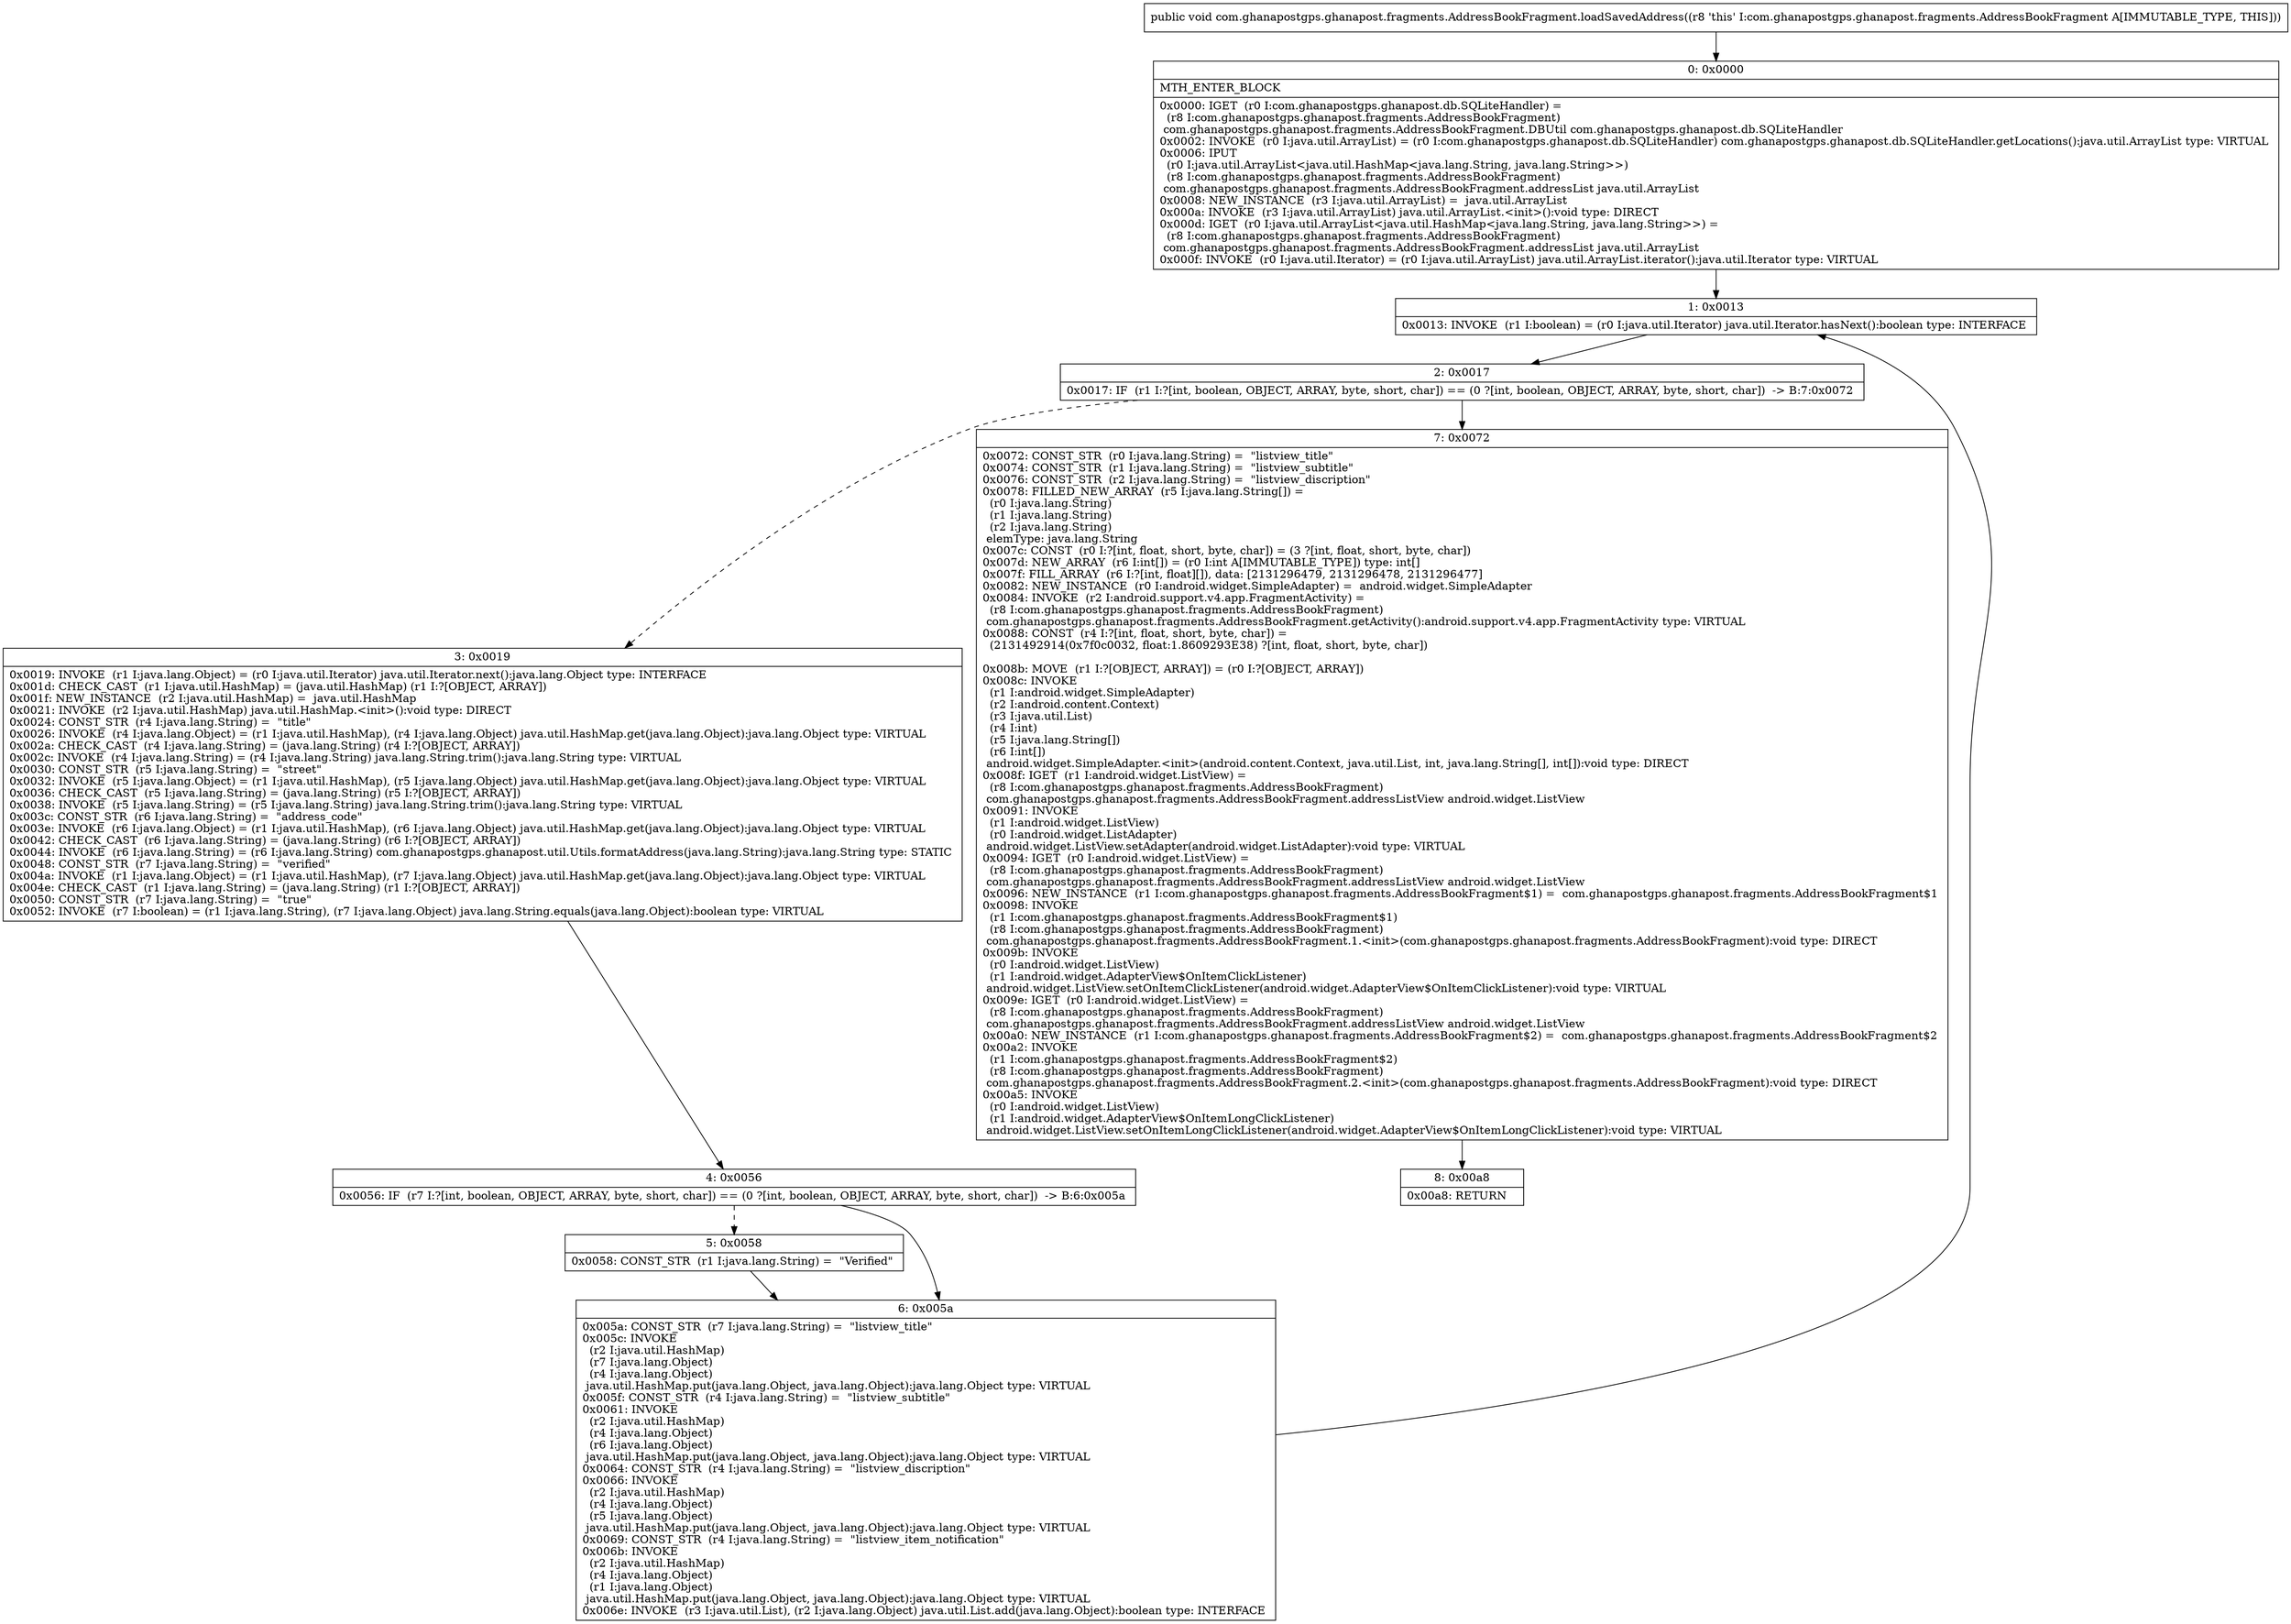 digraph "CFG forcom.ghanapostgps.ghanapost.fragments.AddressBookFragment.loadSavedAddress()V" {
Node_0 [shape=record,label="{0\:\ 0x0000|MTH_ENTER_BLOCK\l|0x0000: IGET  (r0 I:com.ghanapostgps.ghanapost.db.SQLiteHandler) = \l  (r8 I:com.ghanapostgps.ghanapost.fragments.AddressBookFragment)\l com.ghanapostgps.ghanapost.fragments.AddressBookFragment.DBUtil com.ghanapostgps.ghanapost.db.SQLiteHandler \l0x0002: INVOKE  (r0 I:java.util.ArrayList) = (r0 I:com.ghanapostgps.ghanapost.db.SQLiteHandler) com.ghanapostgps.ghanapost.db.SQLiteHandler.getLocations():java.util.ArrayList type: VIRTUAL \l0x0006: IPUT  \l  (r0 I:java.util.ArrayList\<java.util.HashMap\<java.lang.String, java.lang.String\>\>)\l  (r8 I:com.ghanapostgps.ghanapost.fragments.AddressBookFragment)\l com.ghanapostgps.ghanapost.fragments.AddressBookFragment.addressList java.util.ArrayList \l0x0008: NEW_INSTANCE  (r3 I:java.util.ArrayList) =  java.util.ArrayList \l0x000a: INVOKE  (r3 I:java.util.ArrayList) java.util.ArrayList.\<init\>():void type: DIRECT \l0x000d: IGET  (r0 I:java.util.ArrayList\<java.util.HashMap\<java.lang.String, java.lang.String\>\>) = \l  (r8 I:com.ghanapostgps.ghanapost.fragments.AddressBookFragment)\l com.ghanapostgps.ghanapost.fragments.AddressBookFragment.addressList java.util.ArrayList \l0x000f: INVOKE  (r0 I:java.util.Iterator) = (r0 I:java.util.ArrayList) java.util.ArrayList.iterator():java.util.Iterator type: VIRTUAL \l}"];
Node_1 [shape=record,label="{1\:\ 0x0013|0x0013: INVOKE  (r1 I:boolean) = (r0 I:java.util.Iterator) java.util.Iterator.hasNext():boolean type: INTERFACE \l}"];
Node_2 [shape=record,label="{2\:\ 0x0017|0x0017: IF  (r1 I:?[int, boolean, OBJECT, ARRAY, byte, short, char]) == (0 ?[int, boolean, OBJECT, ARRAY, byte, short, char])  \-\> B:7:0x0072 \l}"];
Node_3 [shape=record,label="{3\:\ 0x0019|0x0019: INVOKE  (r1 I:java.lang.Object) = (r0 I:java.util.Iterator) java.util.Iterator.next():java.lang.Object type: INTERFACE \l0x001d: CHECK_CAST  (r1 I:java.util.HashMap) = (java.util.HashMap) (r1 I:?[OBJECT, ARRAY]) \l0x001f: NEW_INSTANCE  (r2 I:java.util.HashMap) =  java.util.HashMap \l0x0021: INVOKE  (r2 I:java.util.HashMap) java.util.HashMap.\<init\>():void type: DIRECT \l0x0024: CONST_STR  (r4 I:java.lang.String) =  \"title\" \l0x0026: INVOKE  (r4 I:java.lang.Object) = (r1 I:java.util.HashMap), (r4 I:java.lang.Object) java.util.HashMap.get(java.lang.Object):java.lang.Object type: VIRTUAL \l0x002a: CHECK_CAST  (r4 I:java.lang.String) = (java.lang.String) (r4 I:?[OBJECT, ARRAY]) \l0x002c: INVOKE  (r4 I:java.lang.String) = (r4 I:java.lang.String) java.lang.String.trim():java.lang.String type: VIRTUAL \l0x0030: CONST_STR  (r5 I:java.lang.String) =  \"street\" \l0x0032: INVOKE  (r5 I:java.lang.Object) = (r1 I:java.util.HashMap), (r5 I:java.lang.Object) java.util.HashMap.get(java.lang.Object):java.lang.Object type: VIRTUAL \l0x0036: CHECK_CAST  (r5 I:java.lang.String) = (java.lang.String) (r5 I:?[OBJECT, ARRAY]) \l0x0038: INVOKE  (r5 I:java.lang.String) = (r5 I:java.lang.String) java.lang.String.trim():java.lang.String type: VIRTUAL \l0x003c: CONST_STR  (r6 I:java.lang.String) =  \"address_code\" \l0x003e: INVOKE  (r6 I:java.lang.Object) = (r1 I:java.util.HashMap), (r6 I:java.lang.Object) java.util.HashMap.get(java.lang.Object):java.lang.Object type: VIRTUAL \l0x0042: CHECK_CAST  (r6 I:java.lang.String) = (java.lang.String) (r6 I:?[OBJECT, ARRAY]) \l0x0044: INVOKE  (r6 I:java.lang.String) = (r6 I:java.lang.String) com.ghanapostgps.ghanapost.util.Utils.formatAddress(java.lang.String):java.lang.String type: STATIC \l0x0048: CONST_STR  (r7 I:java.lang.String) =  \"verified\" \l0x004a: INVOKE  (r1 I:java.lang.Object) = (r1 I:java.util.HashMap), (r7 I:java.lang.Object) java.util.HashMap.get(java.lang.Object):java.lang.Object type: VIRTUAL \l0x004e: CHECK_CAST  (r1 I:java.lang.String) = (java.lang.String) (r1 I:?[OBJECT, ARRAY]) \l0x0050: CONST_STR  (r7 I:java.lang.String) =  \"true\" \l0x0052: INVOKE  (r7 I:boolean) = (r1 I:java.lang.String), (r7 I:java.lang.Object) java.lang.String.equals(java.lang.Object):boolean type: VIRTUAL \l}"];
Node_4 [shape=record,label="{4\:\ 0x0056|0x0056: IF  (r7 I:?[int, boolean, OBJECT, ARRAY, byte, short, char]) == (0 ?[int, boolean, OBJECT, ARRAY, byte, short, char])  \-\> B:6:0x005a \l}"];
Node_5 [shape=record,label="{5\:\ 0x0058|0x0058: CONST_STR  (r1 I:java.lang.String) =  \"Verified\" \l}"];
Node_6 [shape=record,label="{6\:\ 0x005a|0x005a: CONST_STR  (r7 I:java.lang.String) =  \"listview_title\" \l0x005c: INVOKE  \l  (r2 I:java.util.HashMap)\l  (r7 I:java.lang.Object)\l  (r4 I:java.lang.Object)\l java.util.HashMap.put(java.lang.Object, java.lang.Object):java.lang.Object type: VIRTUAL \l0x005f: CONST_STR  (r4 I:java.lang.String) =  \"listview_subtitle\" \l0x0061: INVOKE  \l  (r2 I:java.util.HashMap)\l  (r4 I:java.lang.Object)\l  (r6 I:java.lang.Object)\l java.util.HashMap.put(java.lang.Object, java.lang.Object):java.lang.Object type: VIRTUAL \l0x0064: CONST_STR  (r4 I:java.lang.String) =  \"listview_discription\" \l0x0066: INVOKE  \l  (r2 I:java.util.HashMap)\l  (r4 I:java.lang.Object)\l  (r5 I:java.lang.Object)\l java.util.HashMap.put(java.lang.Object, java.lang.Object):java.lang.Object type: VIRTUAL \l0x0069: CONST_STR  (r4 I:java.lang.String) =  \"listview_item_notification\" \l0x006b: INVOKE  \l  (r2 I:java.util.HashMap)\l  (r4 I:java.lang.Object)\l  (r1 I:java.lang.Object)\l java.util.HashMap.put(java.lang.Object, java.lang.Object):java.lang.Object type: VIRTUAL \l0x006e: INVOKE  (r3 I:java.util.List), (r2 I:java.lang.Object) java.util.List.add(java.lang.Object):boolean type: INTERFACE \l}"];
Node_7 [shape=record,label="{7\:\ 0x0072|0x0072: CONST_STR  (r0 I:java.lang.String) =  \"listview_title\" \l0x0074: CONST_STR  (r1 I:java.lang.String) =  \"listview_subtitle\" \l0x0076: CONST_STR  (r2 I:java.lang.String) =  \"listview_discription\" \l0x0078: FILLED_NEW_ARRAY  (r5 I:java.lang.String[]) = \l  (r0 I:java.lang.String)\l  (r1 I:java.lang.String)\l  (r2 I:java.lang.String)\l elemType: java.lang.String \l0x007c: CONST  (r0 I:?[int, float, short, byte, char]) = (3 ?[int, float, short, byte, char]) \l0x007d: NEW_ARRAY  (r6 I:int[]) = (r0 I:int A[IMMUTABLE_TYPE]) type: int[] \l0x007f: FILL_ARRAY  (r6 I:?[int, float][]), data: [2131296479, 2131296478, 2131296477] \l0x0082: NEW_INSTANCE  (r0 I:android.widget.SimpleAdapter) =  android.widget.SimpleAdapter \l0x0084: INVOKE  (r2 I:android.support.v4.app.FragmentActivity) = \l  (r8 I:com.ghanapostgps.ghanapost.fragments.AddressBookFragment)\l com.ghanapostgps.ghanapost.fragments.AddressBookFragment.getActivity():android.support.v4.app.FragmentActivity type: VIRTUAL \l0x0088: CONST  (r4 I:?[int, float, short, byte, char]) = \l  (2131492914(0x7f0c0032, float:1.8609293E38) ?[int, float, short, byte, char])\l \l0x008b: MOVE  (r1 I:?[OBJECT, ARRAY]) = (r0 I:?[OBJECT, ARRAY]) \l0x008c: INVOKE  \l  (r1 I:android.widget.SimpleAdapter)\l  (r2 I:android.content.Context)\l  (r3 I:java.util.List)\l  (r4 I:int)\l  (r5 I:java.lang.String[])\l  (r6 I:int[])\l android.widget.SimpleAdapter.\<init\>(android.content.Context, java.util.List, int, java.lang.String[], int[]):void type: DIRECT \l0x008f: IGET  (r1 I:android.widget.ListView) = \l  (r8 I:com.ghanapostgps.ghanapost.fragments.AddressBookFragment)\l com.ghanapostgps.ghanapost.fragments.AddressBookFragment.addressListView android.widget.ListView \l0x0091: INVOKE  \l  (r1 I:android.widget.ListView)\l  (r0 I:android.widget.ListAdapter)\l android.widget.ListView.setAdapter(android.widget.ListAdapter):void type: VIRTUAL \l0x0094: IGET  (r0 I:android.widget.ListView) = \l  (r8 I:com.ghanapostgps.ghanapost.fragments.AddressBookFragment)\l com.ghanapostgps.ghanapost.fragments.AddressBookFragment.addressListView android.widget.ListView \l0x0096: NEW_INSTANCE  (r1 I:com.ghanapostgps.ghanapost.fragments.AddressBookFragment$1) =  com.ghanapostgps.ghanapost.fragments.AddressBookFragment$1 \l0x0098: INVOKE  \l  (r1 I:com.ghanapostgps.ghanapost.fragments.AddressBookFragment$1)\l  (r8 I:com.ghanapostgps.ghanapost.fragments.AddressBookFragment)\l com.ghanapostgps.ghanapost.fragments.AddressBookFragment.1.\<init\>(com.ghanapostgps.ghanapost.fragments.AddressBookFragment):void type: DIRECT \l0x009b: INVOKE  \l  (r0 I:android.widget.ListView)\l  (r1 I:android.widget.AdapterView$OnItemClickListener)\l android.widget.ListView.setOnItemClickListener(android.widget.AdapterView$OnItemClickListener):void type: VIRTUAL \l0x009e: IGET  (r0 I:android.widget.ListView) = \l  (r8 I:com.ghanapostgps.ghanapost.fragments.AddressBookFragment)\l com.ghanapostgps.ghanapost.fragments.AddressBookFragment.addressListView android.widget.ListView \l0x00a0: NEW_INSTANCE  (r1 I:com.ghanapostgps.ghanapost.fragments.AddressBookFragment$2) =  com.ghanapostgps.ghanapost.fragments.AddressBookFragment$2 \l0x00a2: INVOKE  \l  (r1 I:com.ghanapostgps.ghanapost.fragments.AddressBookFragment$2)\l  (r8 I:com.ghanapostgps.ghanapost.fragments.AddressBookFragment)\l com.ghanapostgps.ghanapost.fragments.AddressBookFragment.2.\<init\>(com.ghanapostgps.ghanapost.fragments.AddressBookFragment):void type: DIRECT \l0x00a5: INVOKE  \l  (r0 I:android.widget.ListView)\l  (r1 I:android.widget.AdapterView$OnItemLongClickListener)\l android.widget.ListView.setOnItemLongClickListener(android.widget.AdapterView$OnItemLongClickListener):void type: VIRTUAL \l}"];
Node_8 [shape=record,label="{8\:\ 0x00a8|0x00a8: RETURN   \l}"];
MethodNode[shape=record,label="{public void com.ghanapostgps.ghanapost.fragments.AddressBookFragment.loadSavedAddress((r8 'this' I:com.ghanapostgps.ghanapost.fragments.AddressBookFragment A[IMMUTABLE_TYPE, THIS])) }"];
MethodNode -> Node_0;
Node_0 -> Node_1;
Node_1 -> Node_2;
Node_2 -> Node_3[style=dashed];
Node_2 -> Node_7;
Node_3 -> Node_4;
Node_4 -> Node_5[style=dashed];
Node_4 -> Node_6;
Node_5 -> Node_6;
Node_6 -> Node_1;
Node_7 -> Node_8;
}

